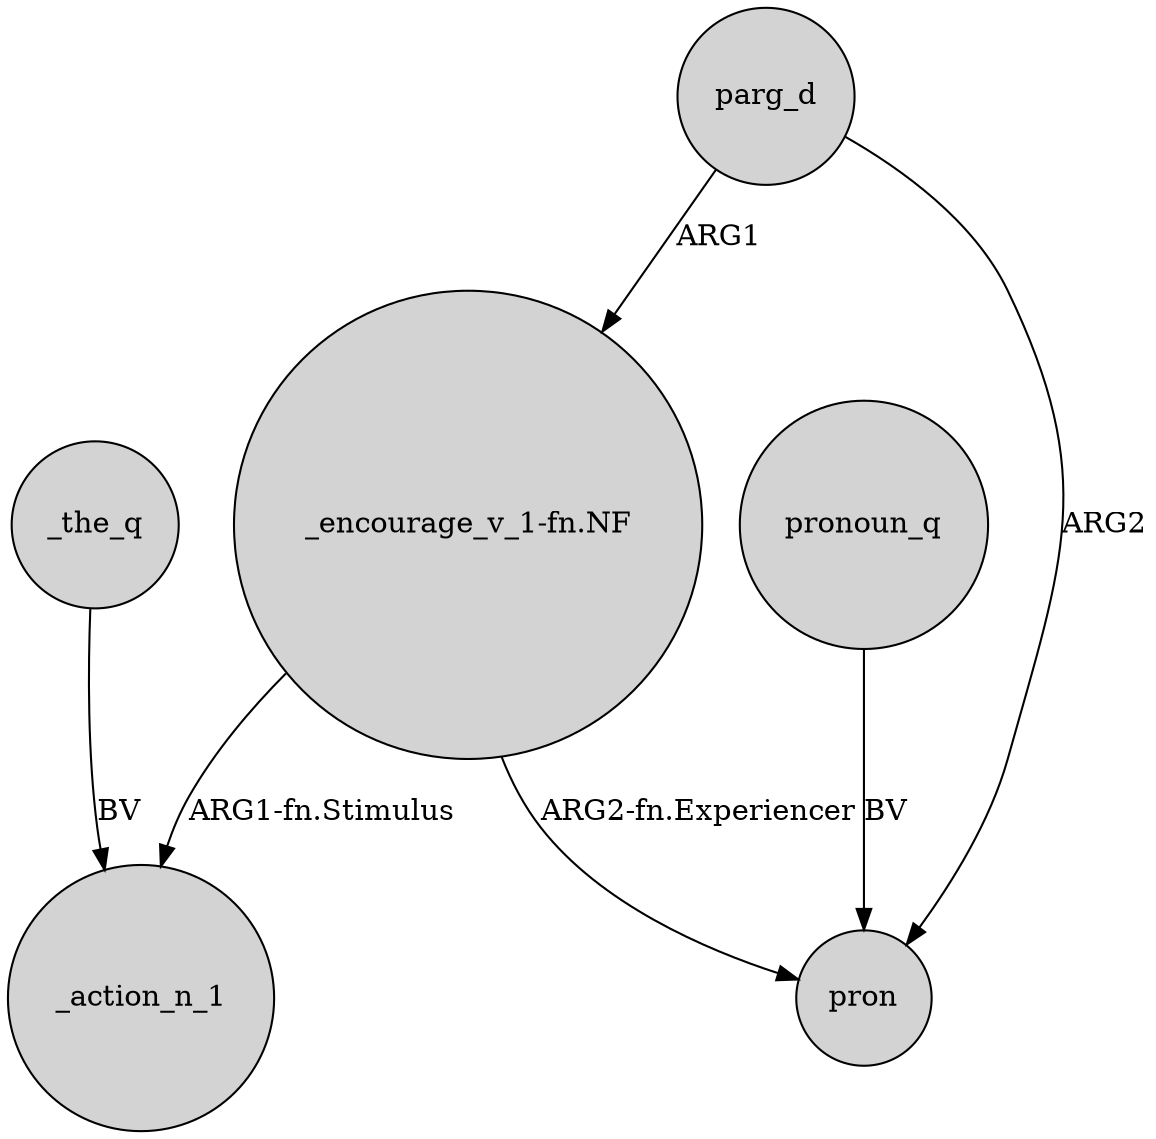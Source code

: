 digraph {
	node [shape=circle style=filled]
	parg_d -> "_encourage_v_1-fn.NF" [label=ARG1]
	_the_q -> _action_n_1 [label=BV]
	"_encourage_v_1-fn.NF" -> _action_n_1 [label="ARG1-fn.Stimulus"]
	parg_d -> pron [label=ARG2]
	"_encourage_v_1-fn.NF" -> pron [label="ARG2-fn.Experiencer"]
	pronoun_q -> pron [label=BV]
}
